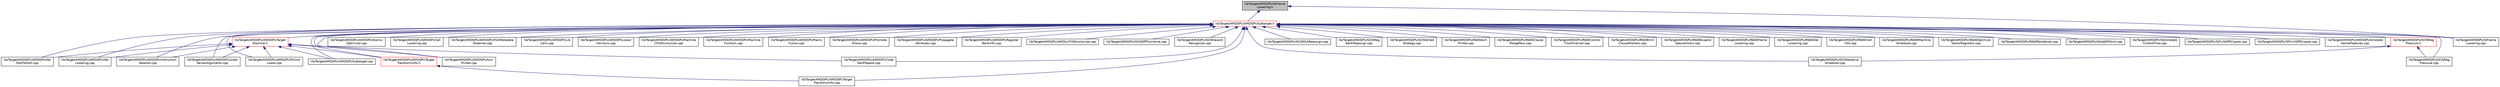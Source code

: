 digraph "lib/Target/AMDGPU/SIFrameLowering.h"
{
 // LATEX_PDF_SIZE
  bgcolor="transparent";
  edge [fontname="Helvetica",fontsize="10",labelfontname="Helvetica",labelfontsize="10"];
  node [fontname="Helvetica",fontsize="10",shape="box"];
  Node1 [label="lib/Target/AMDGPU/SIFrame\lLowering.h",height=0.2,width=0.4,color="black", fillcolor="grey75", style="filled", fontcolor="black",tooltip=" "];
  Node1 -> Node2 [dir="back",color="midnightblue",fontsize="10",style="solid",fontname="Helvetica"];
  Node2 [label="lib/Target/AMDGPU/AMDGPUSubtarget.h",height=0.2,width=0.4,color="red",URL="$AMDGPUSubtarget_8h.html",tooltip="AMDGPU specific subclass of TargetSubtarget."];
  Node2 -> Node3 [dir="back",color="midnightblue",fontsize="10",style="solid",fontname="Helvetica"];
  Node3 [label="lib/Target/AMDGPU/AMDGPUAnnotate\lKernelFeatures.cpp",height=0.2,width=0.4,color="black",URL="$AMDGPUAnnotateKernelFeatures_8cpp.html",tooltip=" "];
  Node2 -> Node4 [dir="back",color="midnightblue",fontsize="10",style="solid",fontname="Helvetica"];
  Node4 [label="lib/Target/AMDGPU/AMDGPUAsm\lPrinter.cpp",height=0.2,width=0.4,color="black",URL="$AMDGPUAsmPrinter_8cpp.html",tooltip="The AMDGPUAsmPrinter is used to print both assembly string and also binary code."];
  Node2 -> Node5 [dir="back",color="midnightblue",fontsize="10",style="solid",fontname="Helvetica"];
  Node5 [label="lib/Target/AMDGPU/AMDGPUAtomic\lOptimizer.cpp",height=0.2,width=0.4,color="black",URL="$AMDGPUAtomicOptimizer_8cpp.html",tooltip="This pass optimizes atomic operations by using a single lane of a wavefront to perform the atomic ope..."];
  Node2 -> Node6 [dir="back",color="midnightblue",fontsize="10",style="solid",fontname="Helvetica"];
  Node6 [label="lib/Target/AMDGPU/AMDGPUCall\lLowering.cpp",height=0.2,width=0.4,color="black",URL="$AMDGPUCallLowering_8cpp.html",tooltip="This file implements the lowering of LLVM calls to machine code calls for GlobalISel."];
  Node2 -> Node7 [dir="back",color="midnightblue",fontsize="10",style="solid",fontname="Helvetica"];
  Node7 [label="lib/Target/AMDGPU/AMDGPUCode\lGenPrepare.cpp",height=0.2,width=0.4,color="black",URL="$AMDGPUCodeGenPrepare_8cpp.html",tooltip="This pass does misc."];
  Node2 -> Node8 [dir="back",color="midnightblue",fontsize="10",style="solid",fontname="Helvetica"];
  Node8 [label="lib/Target/AMDGPU/AMDGPUHSAMetadata\lStreamer.cpp",height=0.2,width=0.4,color="black",URL="$AMDGPUHSAMetadataStreamer_8cpp.html",tooltip="AMDGPU HSA Metadata Streamer."];
  Node2 -> Node9 [dir="back",color="midnightblue",fontsize="10",style="solid",fontname="Helvetica"];
  Node9 [label="lib/Target/AMDGPU/AMDGPUISel\lDAGToDAG.cpp",height=0.2,width=0.4,color="black",URL="$AMDGPUISelDAGToDAG_8cpp.html",tooltip="Defines an instruction selector for the AMDGPU target."];
  Node2 -> Node10 [dir="back",color="midnightblue",fontsize="10",style="solid",fontname="Helvetica"];
  Node10 [label="lib/Target/AMDGPU/AMDGPUISel\lLowering.cpp",height=0.2,width=0.4,color="black",URL="$AMDGPUISelLowering_8cpp.html",tooltip="This is the parent TargetLowering class for hardware code gen targets."];
  Node2 -> Node11 [dir="back",color="midnightblue",fontsize="10",style="solid",fontname="Helvetica"];
  Node11 [label="lib/Target/AMDGPU/AMDGPUInstruction\lSelector.cpp",height=0.2,width=0.4,color="black",URL="$AMDGPUInstructionSelector_8cpp.html",tooltip="This file implements the targeting of the InstructionSelector class for AMDGPU."];
  Node2 -> Node12 [dir="back",color="midnightblue",fontsize="10",style="solid",fontname="Helvetica"];
  Node12 [label="lib/Target/AMDGPU/AMDGPULib\lCalls.cpp",height=0.2,width=0.4,color="black",URL="$AMDGPULibCalls_8cpp.html",tooltip="This file does AMD library function optimizations."];
  Node2 -> Node13 [dir="back",color="midnightblue",fontsize="10",style="solid",fontname="Helvetica"];
  Node13 [label="lib/Target/AMDGPU/AMDGPULower\lIntrinsics.cpp",height=0.2,width=0.4,color="black",URL="$AMDGPULowerIntrinsics_8cpp.html",tooltip=" "];
  Node2 -> Node14 [dir="back",color="midnightblue",fontsize="10",style="solid",fontname="Helvetica"];
  Node14 [label="lib/Target/AMDGPU/AMDGPULower\lKernelArguments.cpp",height=0.2,width=0.4,color="black",URL="$AMDGPULowerKernelArguments_8cpp.html",tooltip=" "];
  Node2 -> Node15 [dir="back",color="midnightblue",fontsize="10",style="solid",fontname="Helvetica"];
  Node15 [label="lib/Target/AMDGPU/AMDGPUMCInst\lLower.cpp",height=0.2,width=0.4,color="black",URL="$AMDGPUMCInstLower_8cpp.html",tooltip="Code to lower AMDGPU MachineInstrs to their corresponding MCInst."];
  Node2 -> Node16 [dir="back",color="midnightblue",fontsize="10",style="solid",fontname="Helvetica"];
  Node16 [label="lib/Target/AMDGPU/AMDGPUMachine\lCFGStructurizer.cpp",height=0.2,width=0.4,color="black",URL="$AMDGPUMachineCFGStructurizer_8cpp.html",tooltip=" "];
  Node2 -> Node17 [dir="back",color="midnightblue",fontsize="10",style="solid",fontname="Helvetica"];
  Node17 [label="lib/Target/AMDGPU/AMDGPUMachine\lFunction.cpp",height=0.2,width=0.4,color="black",URL="$AMDGPUMachineFunction_8cpp.html",tooltip=" "];
  Node2 -> Node18 [dir="back",color="midnightblue",fontsize="10",style="solid",fontname="Helvetica"];
  Node18 [label="lib/Target/AMDGPU/AMDGPUMacro\lFusion.cpp",height=0.2,width=0.4,color="black",URL="$AMDGPUMacroFusion_8cpp.html",tooltip=" "];
  Node2 -> Node19 [dir="back",color="midnightblue",fontsize="10",style="solid",fontname="Helvetica"];
  Node19 [label="lib/Target/AMDGPU/AMDGPUPromote\lAlloca.cpp",height=0.2,width=0.4,color="black",URL="$AMDGPUPromoteAlloca_8cpp.html",tooltip=" "];
  Node2 -> Node20 [dir="back",color="midnightblue",fontsize="10",style="solid",fontname="Helvetica"];
  Node20 [label="lib/Target/AMDGPU/AMDGPUPropagate\lAttributes.cpp",height=0.2,width=0.4,color="black",URL="$AMDGPUPropagateAttributes_8cpp.html",tooltip="This pass propagates attributes from kernels to the non-entry functions."];
  Node2 -> Node21 [dir="back",color="midnightblue",fontsize="10",style="solid",fontname="Helvetica"];
  Node21 [label="lib/Target/AMDGPU/AMDGPURegister\lBankInfo.cpp",height=0.2,width=0.4,color="black",URL="$AMDGPURegisterBankInfo_8cpp.html",tooltip="This file implements the targeting of the RegisterBankInfo class for AMDGPU."];
  Node2 -> Node22 [dir="back",color="midnightblue",fontsize="10",style="solid",fontname="Helvetica"];
  Node22 [label="lib/Target/AMDGPU/AMDGPUSubtarget.cpp",height=0.2,width=0.4,color="black",URL="$AMDGPUSubtarget_8cpp.html",tooltip="Implements the AMDGPU specific subclass of TargetSubtarget."];
  Node2 -> Node23 [dir="back",color="midnightblue",fontsize="10",style="solid",fontname="Helvetica"];
  Node23 [label="lib/Target/AMDGPU/AMDGPUTarget\lMachine.h",height=0.2,width=0.4,color="red",URL="$AMDGPUTargetMachine_8h.html",tooltip="The AMDGPU TargetMachine interface definition for hw codgen targets."];
  Node23 -> Node4 [dir="back",color="midnightblue",fontsize="10",style="solid",fontname="Helvetica"];
  Node23 -> Node7 [dir="back",color="midnightblue",fontsize="10",style="solid",fontname="Helvetica"];
  Node23 -> Node9 [dir="back",color="midnightblue",fontsize="10",style="solid",fontname="Helvetica"];
  Node23 -> Node10 [dir="back",color="midnightblue",fontsize="10",style="solid",fontname="Helvetica"];
  Node23 -> Node11 [dir="back",color="midnightblue",fontsize="10",style="solid",fontname="Helvetica"];
  Node23 -> Node14 [dir="back",color="midnightblue",fontsize="10",style="solid",fontname="Helvetica"];
  Node23 -> Node15 [dir="back",color="midnightblue",fontsize="10",style="solid",fontname="Helvetica"];
  Node23 -> Node22 [dir="back",color="midnightblue",fontsize="10",style="solid",fontname="Helvetica"];
  Node23 -> Node31 [dir="back",color="midnightblue",fontsize="10",style="solid",fontname="Helvetica"];
  Node31 [label="lib/Target/AMDGPU/AMDGPUTarget\lTransformInfo.h",height=0.2,width=0.4,color="red",URL="$AMDGPUTargetTransformInfo_8h.html",tooltip="This file a TargetTransformInfo::Concept conforming object specific to the AMDGPU target machine."];
  Node31 -> Node32 [dir="back",color="midnightblue",fontsize="10",style="solid",fontname="Helvetica"];
  Node32 [label="lib/Target/AMDGPU/AMDGPUTarget\lTransformInfo.cpp",height=0.2,width=0.4,color="black",URL="$AMDGPUTargetTransformInfo_8cpp.html",tooltip=" "];
  Node2 -> Node32 [dir="back",color="midnightblue",fontsize="10",style="solid",fontname="Helvetica"];
  Node2 -> Node31 [dir="back",color="midnightblue",fontsize="10",style="solid",fontname="Helvetica"];
  Node2 -> Node36 [dir="back",color="midnightblue",fontsize="10",style="solid",fontname="Helvetica"];
  Node36 [label="lib/Target/AMDGPU/AMDILCFGStructurizer.cpp",height=0.2,width=0.4,color="black",URL="$AMDILCFGStructurizer_8cpp.html",tooltip=" "];
  Node2 -> Node37 [dir="back",color="midnightblue",fontsize="10",style="solid",fontname="Helvetica"];
  Node37 [label="lib/Target/AMDGPU/GCNDPPCombine.cpp",height=0.2,width=0.4,color="black",URL="$GCNDPPCombine_8cpp.html",tooltip=" "];
  Node2 -> Node38 [dir="back",color="midnightblue",fontsize="10",style="solid",fontname="Helvetica"];
  Node38 [label="lib/Target/AMDGPU/GCNHazard\lRecognizer.cpp",height=0.2,width=0.4,color="black",URL="$GCNHazardRecognizer_8cpp.html",tooltip=" "];
  Node2 -> Node39 [dir="back",color="midnightblue",fontsize="10",style="solid",fontname="Helvetica"];
  Node39 [label="lib/Target/AMDGPU/GCNIterative\lScheduler.cpp",height=0.2,width=0.4,color="black",URL="$GCNIterativeScheduler_8cpp.html",tooltip=" "];
  Node2 -> Node40 [dir="back",color="midnightblue",fontsize="10",style="solid",fontname="Helvetica"];
  Node40 [label="lib/Target/AMDGPU/GCNNSAReassign.cpp",height=0.2,width=0.4,color="black",URL="$GCNNSAReassign_8cpp.html",tooltip="Try to reassign registers on GFX10+ from non-sequential to sequential in NSA image instructions."];
  Node2 -> Node41 [dir="back",color="midnightblue",fontsize="10",style="solid",fontname="Helvetica"];
  Node41 [label="lib/Target/AMDGPU/GCNReg\lBankReassign.cpp",height=0.2,width=0.4,color="black",URL="$GCNRegBankReassign_8cpp.html",tooltip="Try to reassign registers on GFX10+ to reduce register bank conflicts."];
  Node2 -> Node42 [dir="back",color="midnightblue",fontsize="10",style="solid",fontname="Helvetica"];
  Node42 [label="lib/Target/AMDGPU/GCNReg\lPressure.cpp",height=0.2,width=0.4,color="black",URL="$GCNRegPressure_8cpp.html",tooltip=" "];
  Node2 -> Node43 [dir="back",color="midnightblue",fontsize="10",style="solid",fontname="Helvetica"];
  Node43 [label="lib/Target/AMDGPU/GCNReg\lPressure.h",height=0.2,width=0.4,color="red",URL="$GCNRegPressure_8h.html",tooltip=" "];
  Node43 -> Node39 [dir="back",color="midnightblue",fontsize="10",style="solid",fontname="Helvetica"];
  Node43 -> Node42 [dir="back",color="midnightblue",fontsize="10",style="solid",fontname="Helvetica"];
  Node2 -> Node46 [dir="back",color="midnightblue",fontsize="10",style="solid",fontname="Helvetica"];
  Node46 [label="lib/Target/AMDGPU/GCNSched\lStrategy.cpp",height=0.2,width=0.4,color="black",URL="$GCNSchedStrategy_8cpp.html",tooltip="This contains a MachineSchedStrategy implementation for maximizing wave occupancy on GCN hardware."];
  Node2 -> Node48 [dir="back",color="midnightblue",fontsize="10",style="solid",fontname="Helvetica"];
  Node48 [label="lib/Target/AMDGPU/R600Asm\lPrinter.cpp",height=0.2,width=0.4,color="black",URL="$R600AsmPrinter_8cpp.html",tooltip="The R600AsmPrinter is used to print both assembly string and also binary code."];
  Node2 -> Node49 [dir="back",color="midnightblue",fontsize="10",style="solid",fontname="Helvetica"];
  Node49 [label="lib/Target/AMDGPU/R600Clause\lMergePass.cpp",height=0.2,width=0.4,color="black",URL="$R600ClauseMergePass_8cpp.html",tooltip="R600EmitClauseMarker pass emits CFAlu instruction in a conservative maneer."];
  Node2 -> Node50 [dir="back",color="midnightblue",fontsize="10",style="solid",fontname="Helvetica"];
  Node50 [label="lib/Target/AMDGPU/R600Control\lFlowFinalizer.cpp",height=0.2,width=0.4,color="black",URL="$R600ControlFlowFinalizer_8cpp.html",tooltip="This pass compute turns all control flow pseudo instructions into native one computing their address ..."];
  Node2 -> Node51 [dir="back",color="midnightblue",fontsize="10",style="solid",fontname="Helvetica"];
  Node51 [label="lib/Target/AMDGPU/R600Emit\lClauseMarkers.cpp",height=0.2,width=0.4,color="black",URL="$R600EmitClauseMarkers_8cpp.html",tooltip="Add CF_ALU."];
  Node2 -> Node52 [dir="back",color="midnightblue",fontsize="10",style="solid",fontname="Helvetica"];
  Node52 [label="lib/Target/AMDGPU/R600Expand\lSpecialInstrs.cpp",height=0.2,width=0.4,color="black",URL="$R600ExpandSpecialInstrs_8cpp.html",tooltip="Vector, Reduction, and Cube instructions need to fill the entire instruction group to work correctly."];
  Node2 -> Node53 [dir="back",color="midnightblue",fontsize="10",style="solid",fontname="Helvetica"];
  Node53 [label="lib/Target/AMDGPU/R600Frame\lLowering.cpp",height=0.2,width=0.4,color="black",URL="$R600FrameLowering_8cpp.html",tooltip=" "];
  Node2 -> Node54 [dir="back",color="midnightblue",fontsize="10",style="solid",fontname="Helvetica"];
  Node54 [label="lib/Target/AMDGPU/R600ISel\lLowering.cpp",height=0.2,width=0.4,color="black",URL="$R600ISelLowering_8cpp.html",tooltip="Custom DAG lowering for R600."];
  Node2 -> Node55 [dir="back",color="midnightblue",fontsize="10",style="solid",fontname="Helvetica"];
  Node55 [label="lib/Target/AMDGPU/R600Instr\lInfo.cpp",height=0.2,width=0.4,color="black",URL="$R600InstrInfo_8cpp.html",tooltip="R600 Implementation of TargetInstrInfo."];
  Node2 -> Node56 [dir="back",color="midnightblue",fontsize="10",style="solid",fontname="Helvetica"];
  Node56 [label="lib/Target/AMDGPU/R600Machine\lScheduler.cpp",height=0.2,width=0.4,color="black",URL="$R600MachineScheduler_8cpp.html",tooltip="R600 Machine Scheduler interface."];
  Node2 -> Node57 [dir="back",color="midnightblue",fontsize="10",style="solid",fontname="Helvetica"];
  Node57 [label="lib/Target/AMDGPU/R600Optimize\lVectorRegisters.cpp",height=0.2,width=0.4,color="black",URL="$R600OptimizeVectorRegisters_8cpp.html",tooltip="This pass merges inputs of swizzeable instructions into vector sharing common data and/or have enough..."];
  Node2 -> Node58 [dir="back",color="midnightblue",fontsize="10",style="solid",fontname="Helvetica"];
  Node58 [label="lib/Target/AMDGPU/R600Packetizer.cpp",height=0.2,width=0.4,color="black",URL="$R600Packetizer_8cpp.html",tooltip="This pass implements instructions packetization for R600."];
  Node2 -> Node59 [dir="back",color="midnightblue",fontsize="10",style="solid",fontname="Helvetica"];
  Node59 [label="lib/Target/AMDGPU/SIAddIMGInit.cpp",height=0.2,width=0.4,color="black",URL="$SIAddIMGInit_8cpp.html",tooltip="Any MIMG instructions that use tfe or lwe require an initialization of the result register that will ..."];
  Node2 -> Node60 [dir="back",color="midnightblue",fontsize="10",style="solid",fontname="Helvetica"];
  Node60 [label="lib/Target/AMDGPU/SIAnnotate\lControlFlow.cpp",height=0.2,width=0.4,color="black",URL="$SIAnnotateControlFlow_8cpp.html",tooltip="Annotates the control flow with hardware specific intrinsics."];
  Node2 -> Node61 [dir="back",color="midnightblue",fontsize="10",style="solid",fontname="Helvetica"];
  Node61 [label="lib/Target/AMDGPU/SIFixSGPRCopies.cpp",height=0.2,width=0.4,color="black",URL="$SIFixSGPRCopies_8cpp.html",tooltip="Copies from VGPR to SGPR registers are illegal and the register coalescer will sometimes generate the..."];
  Node2 -> Node62 [dir="back",color="midnightblue",fontsize="10",style="solid",fontname="Helvetica"];
  Node62 [label="lib/Target/AMDGPU/SIFixVGPRCopies.cpp",height=0.2,width=0.4,color="black",URL="$SIFixVGPRCopies_8cpp.html",tooltip="Add implicit use of exec to vector register copies."];
  Node2 -> Node65 [dir="back",color="midnightblue",fontsize="10",style="solid",fontname="Helvetica"];
  Node65 [label="lib/Target/AMDGPU/SIFrame\lLowering.cpp",height=0.2,width=0.4,color="black",URL="$SIFrameLowering_8cpp.html",tooltip=" "];
  Node1 -> Node65 [dir="back",color="midnightblue",fontsize="10",style="solid",fontname="Helvetica"];
}
